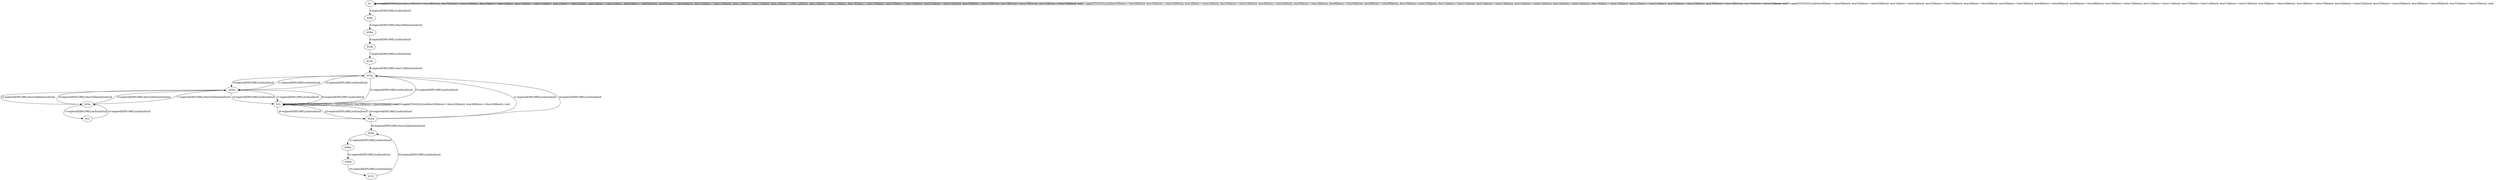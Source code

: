# Total number of goals covered by this test: 1
# b131 --> d22p

digraph g {
"b1" -> "b1" [label = "1-toggle[TOGGLE];/null/door0[false]:=!(door0[false]); door32[false]:=!(door32[false]); door1[false]:=!(door1[false]); door33[false]:=!(door33[false]); door2[false]:=!(door2[false]); door3[false]:=!(door3[false]); door6[false]:=!(door6[false]); door8[false]:=!(door8[false]); door10[false]:=!(door10[false]); door11[false]:=!(door11[false]); door12[false]:=!(door12[false]); door13[false]:=!(door13[false]); door16[false]:=!(door16[false]); door19[false]:=!(door19[false]); door22[false]:=!(door22[false]); door25[false]:=!(door25[false]); door28[false]:=!(door28[false]); door31[false]:=!(door31[false]); /null"];
"b1" -> "b1" [label = "2-toggle[TOGGLE];/null/door0[false]:=!(door0[false]); door32[false]:=!(door32[false]); door1[false]:=!(door1[false]); door33[false]:=!(door33[false]); door2[false]:=!(door2[false]); door3[false]:=!(door3[false]); door6[false]:=!(door6[false]); door8[false]:=!(door8[false]); door10[false]:=!(door10[false]); door11[false]:=!(door11[false]); door12[false]:=!(door12[false]); door13[false]:=!(door13[false]); door16[false]:=!(door16[false]); door19[false]:=!(door19[false]); door22[false]:=!(door22[false]); door25[false]:=!(door25[false]); door28[false]:=!(door28[false]); door31[false]:=!(door31[false]); /null"];
"b1" -> "b1" [label = "3-toggle[TOGGLE];/null/door0[false]:=!(door0[false]); door32[false]:=!(door32[false]); door1[false]:=!(door1[false]); door33[false]:=!(door33[false]); door2[false]:=!(door2[false]); door3[false]:=!(door3[false]); door6[false]:=!(door6[false]); door8[false]:=!(door8[false]); door10[false]:=!(door10[false]); door11[false]:=!(door11[false]); door12[false]:=!(door12[false]); door13[false]:=!(door13[false]); door16[false]:=!(door16[false]); door19[false]:=!(door19[false]); door22[false]:=!(door22[false]); door25[false]:=!(door25[false]); door28[false]:=!(door28[false]); door31[false]:=!(door31[false]); /null"];
"b1" -> "d28p" [label = "4-explore[EXPLORE];/null/null/null"];
"d28p" -> "d28m" [label = "5-explore[EXPLORE];/door28[false]/null/null"];
"d28m" -> "d10p" [label = "6-explore[EXPLORE];/null/null/null"];
"d10p" -> "d12m" [label = "7-explore[EXPLORE];/null/null/null"];
"d12m" -> "d12p" [label = "8-explore[EXPLORE];/door12[false]/null/null"];
"d12p" -> "d32m" [label = "9-explore[EXPLORE];/null/null/null"];
"d32m" -> "d12p" [label = "10-explore[EXPLORE];/null/null/null"];
"d12p" -> "d32m" [label = "11-explore[EXPLORE];/null/null/null"];
"d32m" -> "d32p" [label = "12-explore[EXPLORE];/door32[false]/null/null"];
"d32p" -> "b12" [label = "13-explore[EXPLORE];/null/null/null"];
"b12" -> "d32p" [label = "14-explore[EXPLORE];/null/null/null"];
"d32p" -> "d32m" [label = "15-explore[EXPLORE];/door32[false]/null/null"];
"d32m" -> "d32p" [label = "16-explore[EXPLORE];/door32[false]/null/null"];
"d32p" -> "d32m" [label = "17-explore[EXPLORE];/door32[false]/null/null"];
"d32m" -> "b13" [label = "18-explore[EXPLORE];/null/null/null"];
"b13" -> "b13" [label = "19-toggle[TOGGLE];/null/door22[false]:=!(door22[false]); door26[false]:=!(door26[false]); /null"];
"b13" -> "d22m" [label = "20-explore[EXPLORE];/null/null/null"];
"d22m" -> "d12p" [label = "21-explore[EXPLORE];/null/null/null"];
"d12p" -> "b13" [label = "22-explore[EXPLORE];/null/null/null"];
"b13" -> "d22m" [label = "23-explore[EXPLORE];/null/null/null"];
"d22m" -> "d12p" [label = "24-explore[EXPLORE];/null/null/null"];
"d12p" -> "b13" [label = "25-explore[EXPLORE];/null/null/null"];
"b13" -> "d32m" [label = "26-explore[EXPLORE];/null/null/null"];
"d32m" -> "b13" [label = "27-explore[EXPLORE];/null/null/null"];
"b13" -> "b13" [label = "28-toggle[TOGGLE];/null/door22[false]:=!(door22[false]); door26[false]:=!(door26[false]); /null"];
"b13" -> "d22m" [label = "29-explore[EXPLORE];/null/null/null"];
"d22m" -> "d22p" [label = "30-explore[EXPLORE];/door22[false]/null/null"];
"d22p" -> "d26m" [label = "31-explore[EXPLORE];/null/null/null"];
"d26m" -> "d38m" [label = "32-explore[EXPLORE];/null/null/null"];
"d38m" -> "b131" [label = "33-explore[EXPLORE];/null/null/null"];
"b131" -> "d22p" [label = "34-explore[EXPLORE];/null/null/null"];
}
